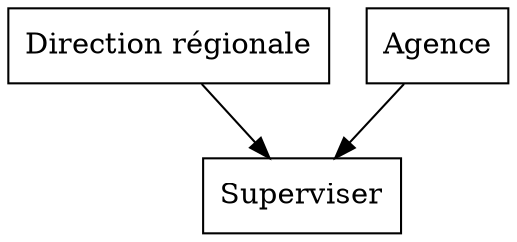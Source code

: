 // Generated by Mocodo 4.0.0
digraph {
  node [shape=box]
  "Direction régionale" -> "Superviser"
  "Agence" -> "Superviser"
}

